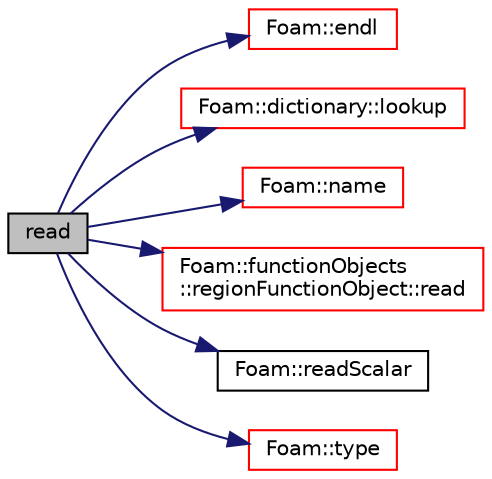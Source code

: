 digraph "read"
{
  bgcolor="transparent";
  edge [fontname="Helvetica",fontsize="10",labelfontname="Helvetica",labelfontsize="10"];
  node [fontname="Helvetica",fontsize="10",shape=record];
  rankdir="LR";
  Node1065 [label="read",height=0.2,width=0.4,color="black", fillcolor="grey75", style="filled", fontcolor="black"];
  Node1065 -> Node1066 [color="midnightblue",fontsize="10",style="solid",fontname="Helvetica"];
  Node1066 [label="Foam::endl",height=0.2,width=0.4,color="red",URL="$a21851.html#a2db8fe02a0d3909e9351bb4275b23ce4",tooltip="Add newline and flush stream. "];
  Node1065 -> Node1068 [color="midnightblue",fontsize="10",style="solid",fontname="Helvetica"];
  Node1068 [label="Foam::dictionary::lookup",height=0.2,width=0.4,color="red",URL="$a27129.html#a6a0727fa523e48977e27348663def509",tooltip="Find and return an entry data stream. "];
  Node1065 -> Node1246 [color="midnightblue",fontsize="10",style="solid",fontname="Helvetica"];
  Node1246 [label="Foam::name",height=0.2,width=0.4,color="red",URL="$a21851.html#adcb0df2bd4953cb6bb390272d8263c3a",tooltip="Return a string representation of a complex. "];
  Node1065 -> Node1363 [color="midnightblue",fontsize="10",style="solid",fontname="Helvetica"];
  Node1363 [label="Foam::functionObjects\l::regionFunctionObject::read",height=0.2,width=0.4,color="red",URL="$a27233.html#afac0600fef97b05534a595ce00b272ed",tooltip="Read optional controls. "];
  Node1065 -> Node1323 [color="midnightblue",fontsize="10",style="solid",fontname="Helvetica"];
  Node1323 [label="Foam::readScalar",height=0.2,width=0.4,color="black",URL="$a21851.html#a828d57f6d9b9806c086a3f840a147115",tooltip="Read whole of buf as a scalar. Return true if succesful. "];
  Node1065 -> Node1198 [color="midnightblue",fontsize="10",style="solid",fontname="Helvetica"];
  Node1198 [label="Foam::type",height=0.2,width=0.4,color="red",URL="$a21851.html#aec48583af672626378f501eb9fc32cd1",tooltip="Return the file type: DIRECTORY or FILE. "];
}
